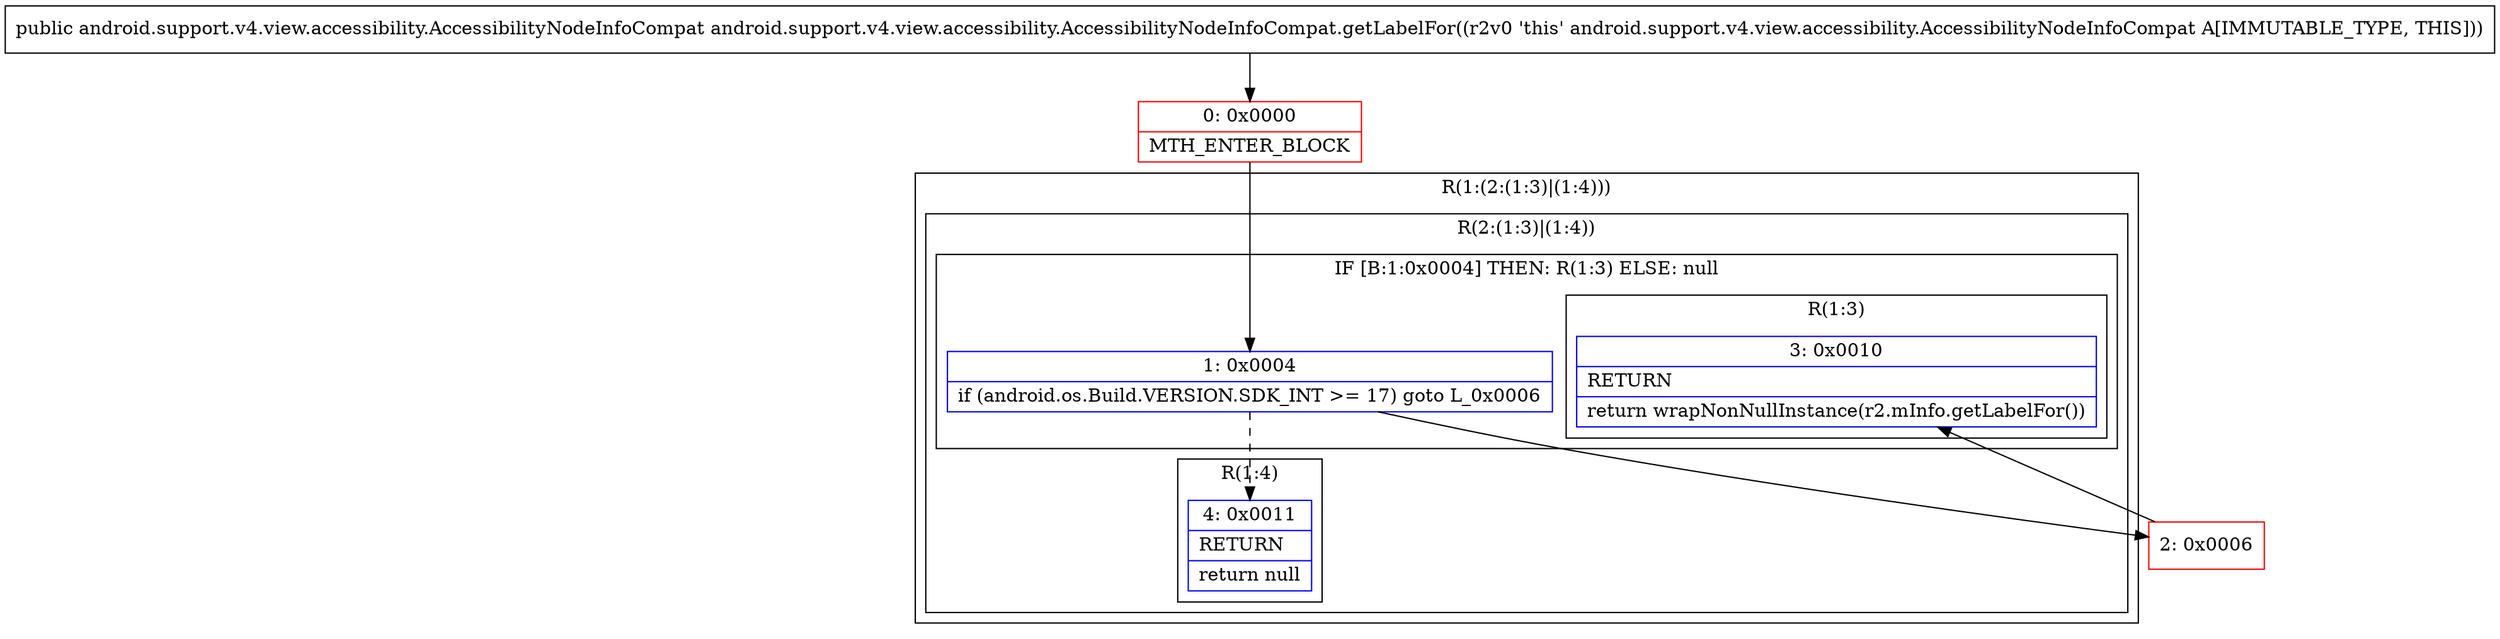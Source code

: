 digraph "CFG forandroid.support.v4.view.accessibility.AccessibilityNodeInfoCompat.getLabelFor()Landroid\/support\/v4\/view\/accessibility\/AccessibilityNodeInfoCompat;" {
subgraph cluster_Region_1530598208 {
label = "R(1:(2:(1:3)|(1:4)))";
node [shape=record,color=blue];
subgraph cluster_Region_1956798341 {
label = "R(2:(1:3)|(1:4))";
node [shape=record,color=blue];
subgraph cluster_IfRegion_379278812 {
label = "IF [B:1:0x0004] THEN: R(1:3) ELSE: null";
node [shape=record,color=blue];
Node_1 [shape=record,label="{1\:\ 0x0004|if (android.os.Build.VERSION.SDK_INT \>= 17) goto L_0x0006\l}"];
subgraph cluster_Region_1370167818 {
label = "R(1:3)";
node [shape=record,color=blue];
Node_3 [shape=record,label="{3\:\ 0x0010|RETURN\l|return wrapNonNullInstance(r2.mInfo.getLabelFor())\l}"];
}
}
subgraph cluster_Region_1384755820 {
label = "R(1:4)";
node [shape=record,color=blue];
Node_4 [shape=record,label="{4\:\ 0x0011|RETURN\l|return null\l}"];
}
}
}
Node_0 [shape=record,color=red,label="{0\:\ 0x0000|MTH_ENTER_BLOCK\l}"];
Node_2 [shape=record,color=red,label="{2\:\ 0x0006}"];
MethodNode[shape=record,label="{public android.support.v4.view.accessibility.AccessibilityNodeInfoCompat android.support.v4.view.accessibility.AccessibilityNodeInfoCompat.getLabelFor((r2v0 'this' android.support.v4.view.accessibility.AccessibilityNodeInfoCompat A[IMMUTABLE_TYPE, THIS])) }"];
MethodNode -> Node_0;
Node_1 -> Node_2;
Node_1 -> Node_4[style=dashed];
Node_0 -> Node_1;
Node_2 -> Node_3;
}

